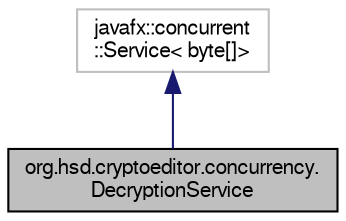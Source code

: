 digraph "org.hsd.cryptoeditor.concurrency.DecryptionService"
{
  bgcolor="transparent";
  edge [fontname="FreeSans",fontsize="10",labelfontname="FreeSans",labelfontsize="10"];
  node [fontname="FreeSans",fontsize="10",shape=record];
  Node1 [label="org.hsd.cryptoeditor.concurrency.\lDecryptionService",height=0.2,width=0.4,color="black", fillcolor="grey75", style="filled" fontcolor="black"];
  Node2 -> Node1 [dir="back",color="midnightblue",fontsize="10",style="solid",fontname="FreeSans"];
  Node2 [label="javafx::concurrent\l::Service\< byte[]\>",height=0.2,width=0.4,color="grey75"];
}

